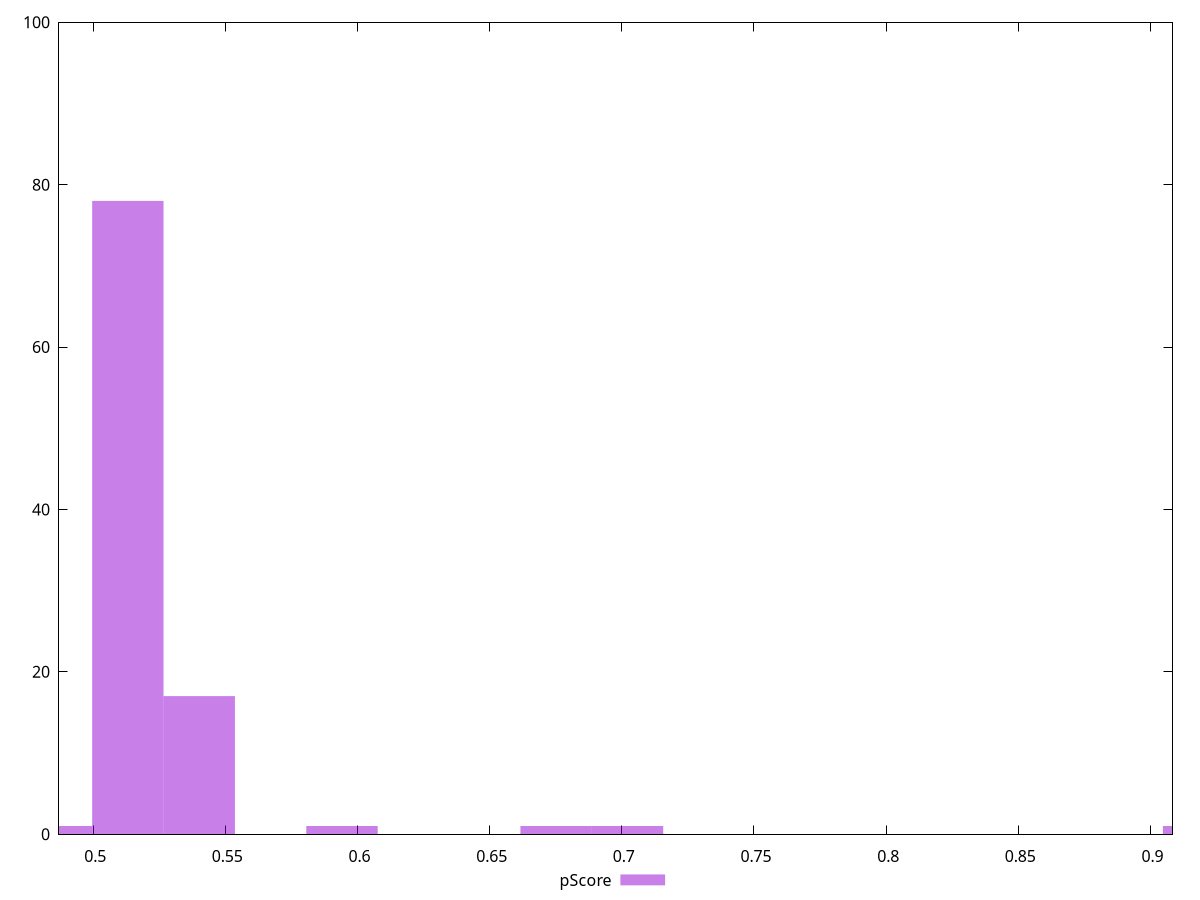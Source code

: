 reset

$pScore <<EOF
0.9181924932695413 1
0.5131075697682731 78
0.5401132313350243 17
0.4861019082015219 1
0.5941245544685267 1
0.7021472007355316 1
0.6751415391687804 1
EOF

set key outside below
set boxwidth 0.027005661566751216
set xrange [0.48705882352941177:0.9083333333333333]
set yrange [0:100]
set trange [0:100]
set style fill transparent solid 0.5 noborder
set terminal svg size 640, 490 enhanced background rgb 'white'
set output "reports/report_00031_2021-02-24T23-18-18.084Z/uses-http2/samples/music/pScore/histogram.svg"

plot $pScore title "pScore" with boxes

reset
